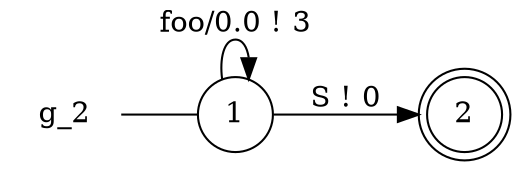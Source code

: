 digraph g_2 {
	rankdir="LR";
	n_0 [label="g_2", shape="plaintext"];
	n_1 [id="1", shape=circle, label="1"];
	n_0 -> n_1 [arrowhead=none];
	n_2 [id="2", shape=doublecircle, label="2"];

	n_1 -> n_2 [id="[$e|0]", label="S ! 0"];
	n_1 -> n_1 [id="[$e|4]", label="foo/0.0 ! 3"];
}
